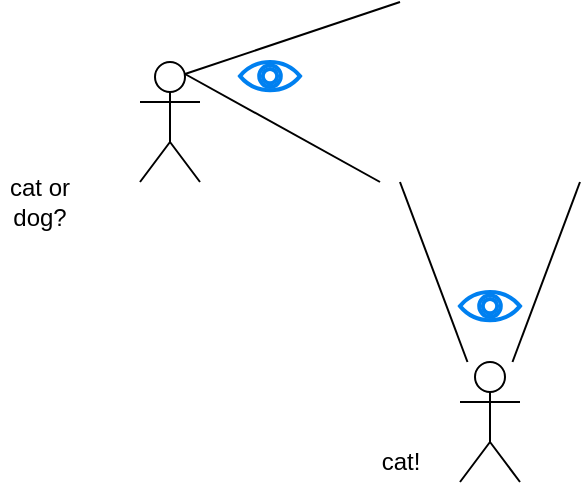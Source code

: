 <mxfile version="14.6.3" type="github">
  <diagram id="ME7mpEllHsNX2F-B2jgv" name="Page-1">
    <mxGraphModel dx="1082" dy="695" grid="1" gridSize="10" guides="1" tooltips="1" connect="1" arrows="1" fold="1" page="1" pageScale="1" pageWidth="827" pageHeight="1169" math="0" shadow="0">
      <root>
        <mxCell id="0" />
        <mxCell id="1" parent="0" />
        <mxCell id="nWHASpOcx9tYDA44HkZ5-1" value="" style="shape=umlActor;verticalLabelPosition=bottom;verticalAlign=top;html=1;outlineConnect=0;" vertex="1" parent="1">
          <mxGeometry x="120" y="470" width="30" height="60" as="geometry" />
        </mxCell>
        <mxCell id="nWHASpOcx9tYDA44HkZ5-2" value="" style="shape=umlActor;verticalLabelPosition=bottom;verticalAlign=top;html=1;outlineConnect=0;" vertex="1" parent="1">
          <mxGeometry x="280" y="620" width="30" height="60" as="geometry" />
        </mxCell>
        <mxCell id="nWHASpOcx9tYDA44HkZ5-6" value="" style="shape=image;html=1;verticalAlign=top;verticalLabelPosition=bottom;labelBackgroundColor=#ffffff;imageAspect=0;aspect=fixed;image=https://cdn3.iconfinder.com/data/icons/materia-flat-halloween-free/24/039_026_cat_black_witch_halloween-128.png" vertex="1" parent="1">
          <mxGeometry x="250" y="440" width="90" height="90" as="geometry" />
        </mxCell>
        <mxCell id="nWHASpOcx9tYDA44HkZ5-8" value="" style="endArrow=none;html=1;exitX=0.75;exitY=0.1;exitDx=0;exitDy=0;exitPerimeter=0;entryX=0;entryY=0;entryDx=0;entryDy=0;" edge="1" parent="1" source="nWHASpOcx9tYDA44HkZ5-1" target="nWHASpOcx9tYDA44HkZ5-6">
          <mxGeometry width="50" height="50" relative="1" as="geometry">
            <mxPoint x="390" y="620" as="sourcePoint" />
            <mxPoint x="440" y="570" as="targetPoint" />
          </mxGeometry>
        </mxCell>
        <mxCell id="nWHASpOcx9tYDA44HkZ5-9" value="" style="endArrow=none;html=1;exitX=0.75;exitY=0.1;exitDx=0;exitDy=0;exitPerimeter=0;" edge="1" parent="1" source="nWHASpOcx9tYDA44HkZ5-1">
          <mxGeometry width="50" height="50" relative="1" as="geometry">
            <mxPoint x="182.5" y="466" as="sourcePoint" />
            <mxPoint x="240" y="530" as="targetPoint" />
          </mxGeometry>
        </mxCell>
        <mxCell id="nWHASpOcx9tYDA44HkZ5-10" value="" style="html=1;verticalLabelPosition=bottom;align=center;labelBackgroundColor=#ffffff;verticalAlign=top;strokeWidth=2;strokeColor=#0080F0;shadow=0;dashed=0;shape=mxgraph.ios7.icons.eye;" vertex="1" parent="1">
          <mxGeometry x="170" y="470" width="30" height="14.1" as="geometry" />
        </mxCell>
        <mxCell id="nWHASpOcx9tYDA44HkZ5-16" value="" style="endArrow=none;html=1;entryX=0;entryY=1;entryDx=0;entryDy=0;" edge="1" parent="1" source="nWHASpOcx9tYDA44HkZ5-2" target="nWHASpOcx9tYDA44HkZ5-6">
          <mxGeometry width="50" height="50" relative="1" as="geometry">
            <mxPoint x="192.5" y="476" as="sourcePoint" />
            <mxPoint x="270" y="460" as="targetPoint" />
          </mxGeometry>
        </mxCell>
        <mxCell id="nWHASpOcx9tYDA44HkZ5-17" value="" style="endArrow=none;html=1;entryX=1;entryY=1;entryDx=0;entryDy=0;" edge="1" parent="1" source="nWHASpOcx9tYDA44HkZ5-2" target="nWHASpOcx9tYDA44HkZ5-6">
          <mxGeometry width="50" height="50" relative="1" as="geometry">
            <mxPoint x="202.5" y="486" as="sourcePoint" />
            <mxPoint x="280" y="470" as="targetPoint" />
          </mxGeometry>
        </mxCell>
        <mxCell id="nWHASpOcx9tYDA44HkZ5-18" value="" style="html=1;verticalLabelPosition=bottom;align=center;labelBackgroundColor=#ffffff;verticalAlign=top;strokeWidth=2;strokeColor=#0080F0;shadow=0;dashed=0;shape=mxgraph.ios7.icons.eye;" vertex="1" parent="1">
          <mxGeometry x="280" y="585" width="30" height="14.1" as="geometry" />
        </mxCell>
        <mxCell id="nWHASpOcx9tYDA44HkZ5-19" value="cat or dog?" style="text;html=1;strokeColor=none;fillColor=none;align=center;verticalAlign=middle;whiteSpace=wrap;rounded=0;" vertex="1" parent="1">
          <mxGeometry x="50" y="530" width="40" height="20" as="geometry" />
        </mxCell>
        <mxCell id="nWHASpOcx9tYDA44HkZ5-20" value="cat!" style="text;html=1;align=center;verticalAlign=middle;resizable=0;points=[];autosize=1;strokeColor=none;" vertex="1" parent="1">
          <mxGeometry x="235" y="660" width="30" height="20" as="geometry" />
        </mxCell>
      </root>
    </mxGraphModel>
  </diagram>
</mxfile>
